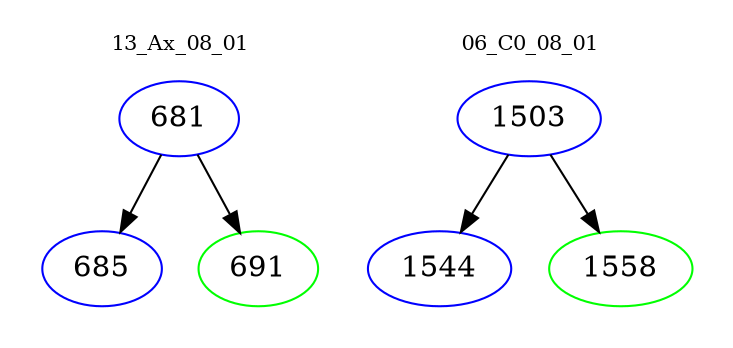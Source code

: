 digraph{
subgraph cluster_0 {
color = white
label = "13_Ax_08_01";
fontsize=10;
T0_681 [label="681", color="blue"]
T0_681 -> T0_685 [color="black"]
T0_685 [label="685", color="blue"]
T0_681 -> T0_691 [color="black"]
T0_691 [label="691", color="green"]
}
subgraph cluster_1 {
color = white
label = "06_C0_08_01";
fontsize=10;
T1_1503 [label="1503", color="blue"]
T1_1503 -> T1_1544 [color="black"]
T1_1544 [label="1544", color="blue"]
T1_1503 -> T1_1558 [color="black"]
T1_1558 [label="1558", color="green"]
}
}
